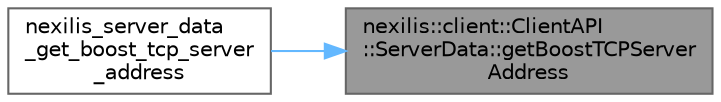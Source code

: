 digraph "nexilis::client::ClientAPI::ServerData::getBoostTCPServerAddress"
{
 // LATEX_PDF_SIZE
  bgcolor="transparent";
  edge [fontname=Helvetica,fontsize=10,labelfontname=Helvetica,labelfontsize=10];
  node [fontname=Helvetica,fontsize=10,shape=box,height=0.2,width=0.4];
  rankdir="RL";
  Node1 [id="Node000001",label="nexilis::client::ClientAPI\l::ServerData::getBoostTCPServer\lAddress",height=0.2,width=0.4,color="gray40", fillcolor="grey60", style="filled", fontcolor="black",tooltip="boost TCP."];
  Node1 -> Node2 [id="edge1_Node000001_Node000002",dir="back",color="steelblue1",style="solid",tooltip=" "];
  Node2 [id="Node000002",label="nexilis_server_data\l_get_boost_tcp_server\l_address",height=0.2,width=0.4,color="grey40", fillcolor="white", style="filled",URL="$d0/d6e/client__api__c_8cc.html#acbc2420aca35f9fcae9f60aae0247af7",tooltip=" "];
}
